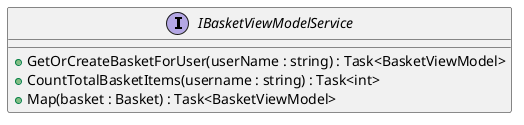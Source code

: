 @startuml IBasketViewModelService
interface IBasketViewModelService  {
    + GetOrCreateBasketForUser(userName : string) : Task<BasketViewModel>
    + CountTotalBasketItems(username : string) : Task<int>
    + Map(basket : Basket) : Task<BasketViewModel>
}
@enduml